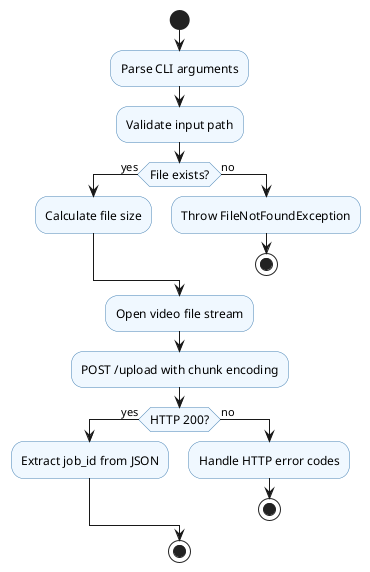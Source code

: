 @startuml
skinparam activityBackgroundColor #F0F8FF
skinparam activityBorderColor #4682B4
skinparam activityFontSize 12

start
    :Parse CLI arguments;
    :Validate input path;
    if (File exists?) then (yes)
        :Calculate file size;
    else (no)
        :Throw FileNotFoundException;
        stop
    endif
    :Open video file stream;
    :POST /upload with chunk encoding;
    if (HTTP 200?) then (yes)
        :Extract job_id from JSON;
    else (no)
        :Handle HTTP error codes;
        stop
    endif
stop
@enduml